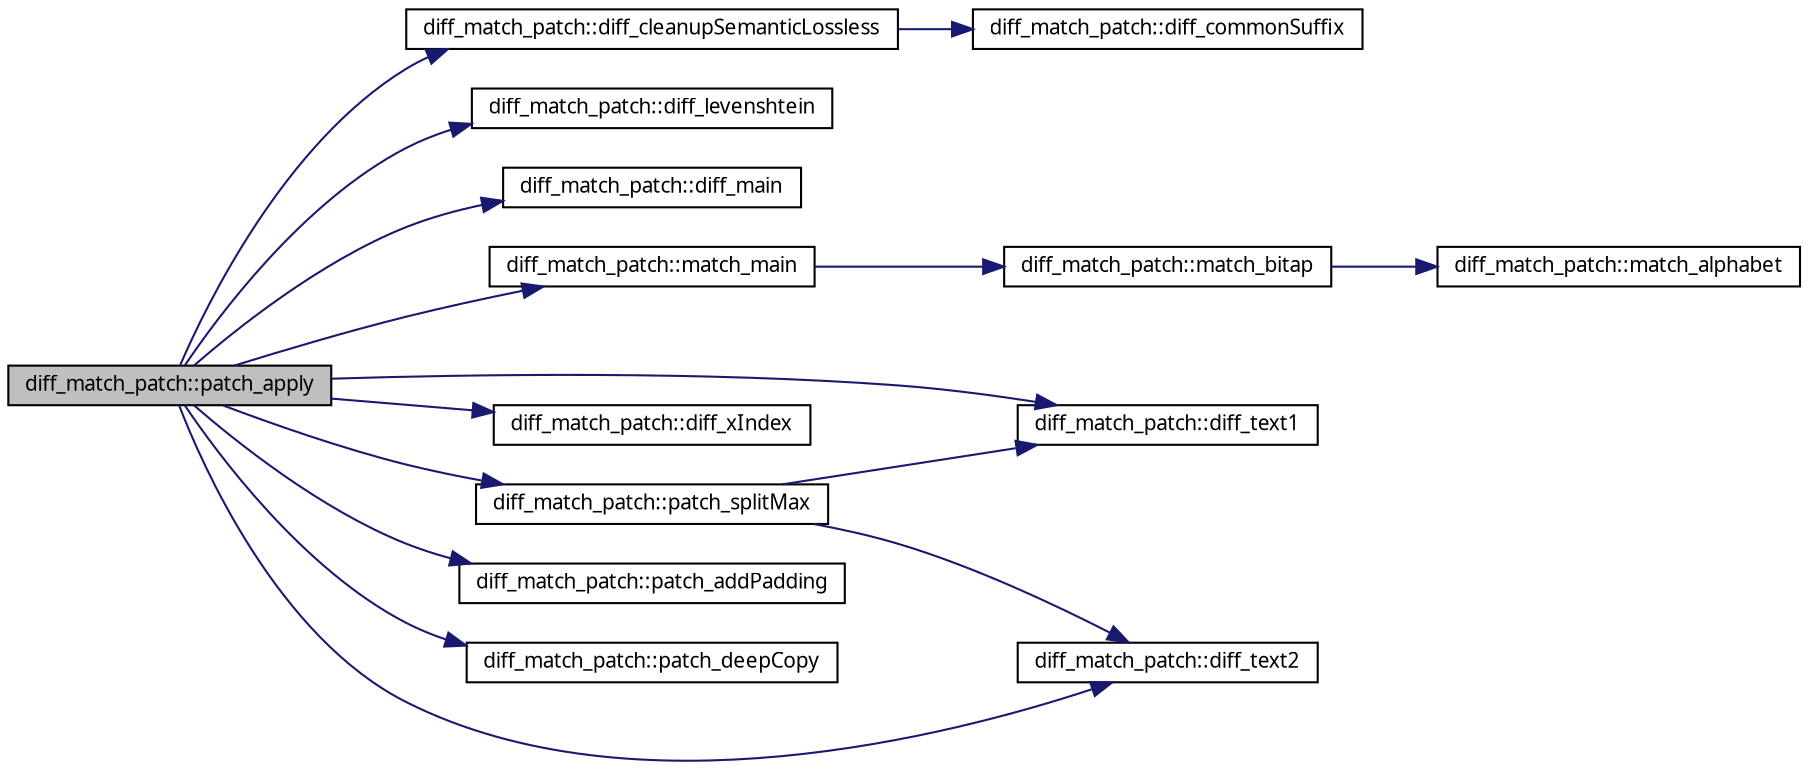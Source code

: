 digraph G
{
  edge [fontname="FreeSans.ttf",fontsize="10",labelfontname="FreeSans.ttf",labelfontsize="10"];
  node [fontname="FreeSans.ttf",fontsize="10",shape=record];
  rankdir=LR;
  Node1 [label="diff_match_patch::patch_apply",height=0.2,width=0.4,color="black", fillcolor="grey75", style="filled" fontcolor="black"];
  Node1 -> Node2 [color="midnightblue",fontsize="10",style="solid",fontname="FreeSans.ttf"];
  Node2 [label="diff_match_patch::diff_cleanupSemanticLossless",height=0.2,width=0.4,color="black", fillcolor="white", style="filled",URL="$classdiff__match__patch.html#afd96870070c1dc460d1c261fa3f0f485"];
  Node2 -> Node3 [color="midnightblue",fontsize="10",style="solid",fontname="FreeSans.ttf"];
  Node3 [label="diff_match_patch::diff_commonSuffix",height=0.2,width=0.4,color="black", fillcolor="white", style="filled",URL="$classdiff__match__patch.html#aed765d65d9e6fb78de3725416a262586"];
  Node1 -> Node4 [color="midnightblue",fontsize="10",style="solid",fontname="FreeSans.ttf"];
  Node4 [label="diff_match_patch::diff_levenshtein",height=0.2,width=0.4,color="black", fillcolor="white", style="filled",URL="$classdiff__match__patch.html#a5183e0300c4fbe6b993cae9844f57c11"];
  Node1 -> Node5 [color="midnightblue",fontsize="10",style="solid",fontname="FreeSans.ttf"];
  Node5 [label="diff_match_patch::diff_main",height=0.2,width=0.4,color="black", fillcolor="white", style="filled",URL="$classdiff__match__patch.html#a82fe78383b2fddf542fe83e057252e53"];
  Node1 -> Node6 [color="midnightblue",fontsize="10",style="solid",fontname="FreeSans.ttf"];
  Node6 [label="diff_match_patch::diff_text1",height=0.2,width=0.4,color="black", fillcolor="white", style="filled",URL="$classdiff__match__patch.html#a6a1995ece702b50091f3883518864ea7"];
  Node1 -> Node7 [color="midnightblue",fontsize="10",style="solid",fontname="FreeSans.ttf"];
  Node7 [label="diff_match_patch::diff_text2",height=0.2,width=0.4,color="black", fillcolor="white", style="filled",URL="$classdiff__match__patch.html#a9d3e1424496704a7e1d1f7995d465f20"];
  Node1 -> Node8 [color="midnightblue",fontsize="10",style="solid",fontname="FreeSans.ttf"];
  Node8 [label="diff_match_patch::diff_xIndex",height=0.2,width=0.4,color="black", fillcolor="white", style="filled",URL="$classdiff__match__patch.html#a91474da17c89bab2ca34efa207fe85b4"];
  Node1 -> Node9 [color="midnightblue",fontsize="10",style="solid",fontname="FreeSans.ttf"];
  Node9 [label="diff_match_patch::match_main",height=0.2,width=0.4,color="black", fillcolor="white", style="filled",URL="$classdiff__match__patch.html#aab1a27bfbb05e041a969617bf6594c23"];
  Node9 -> Node10 [color="midnightblue",fontsize="10",style="solid",fontname="FreeSans.ttf"];
  Node10 [label="diff_match_patch::match_bitap",height=0.2,width=0.4,color="black", fillcolor="white", style="filled",URL="$classdiff__match__patch.html#a9d8ebaab2f4cd4fb2ab01a3110c56b86"];
  Node10 -> Node11 [color="midnightblue",fontsize="10",style="solid",fontname="FreeSans.ttf"];
  Node11 [label="diff_match_patch::match_alphabet",height=0.2,width=0.4,color="black", fillcolor="white", style="filled",URL="$classdiff__match__patch.html#a106c32e9978fc36cafe6f1bc8f81bf8d"];
  Node1 -> Node12 [color="midnightblue",fontsize="10",style="solid",fontname="FreeSans.ttf"];
  Node12 [label="diff_match_patch::patch_addPadding",height=0.2,width=0.4,color="black", fillcolor="white", style="filled",URL="$classdiff__match__patch.html#a03d8b23bf20cbfc3e454aad38ff366d8"];
  Node1 -> Node13 [color="midnightblue",fontsize="10",style="solid",fontname="FreeSans.ttf"];
  Node13 [label="diff_match_patch::patch_deepCopy",height=0.2,width=0.4,color="black", fillcolor="white", style="filled",URL="$classdiff__match__patch.html#aa4b405c41f79af23a8e60129c8e9a721"];
  Node1 -> Node14 [color="midnightblue",fontsize="10",style="solid",fontname="FreeSans.ttf"];
  Node14 [label="diff_match_patch::patch_splitMax",height=0.2,width=0.4,color="black", fillcolor="white", style="filled",URL="$classdiff__match__patch.html#a8b026488adde70dcc268fc50d170f4e3"];
  Node14 -> Node6 [color="midnightblue",fontsize="10",style="solid",fontname="FreeSans.ttf"];
  Node14 -> Node7 [color="midnightblue",fontsize="10",style="solid",fontname="FreeSans.ttf"];
}
